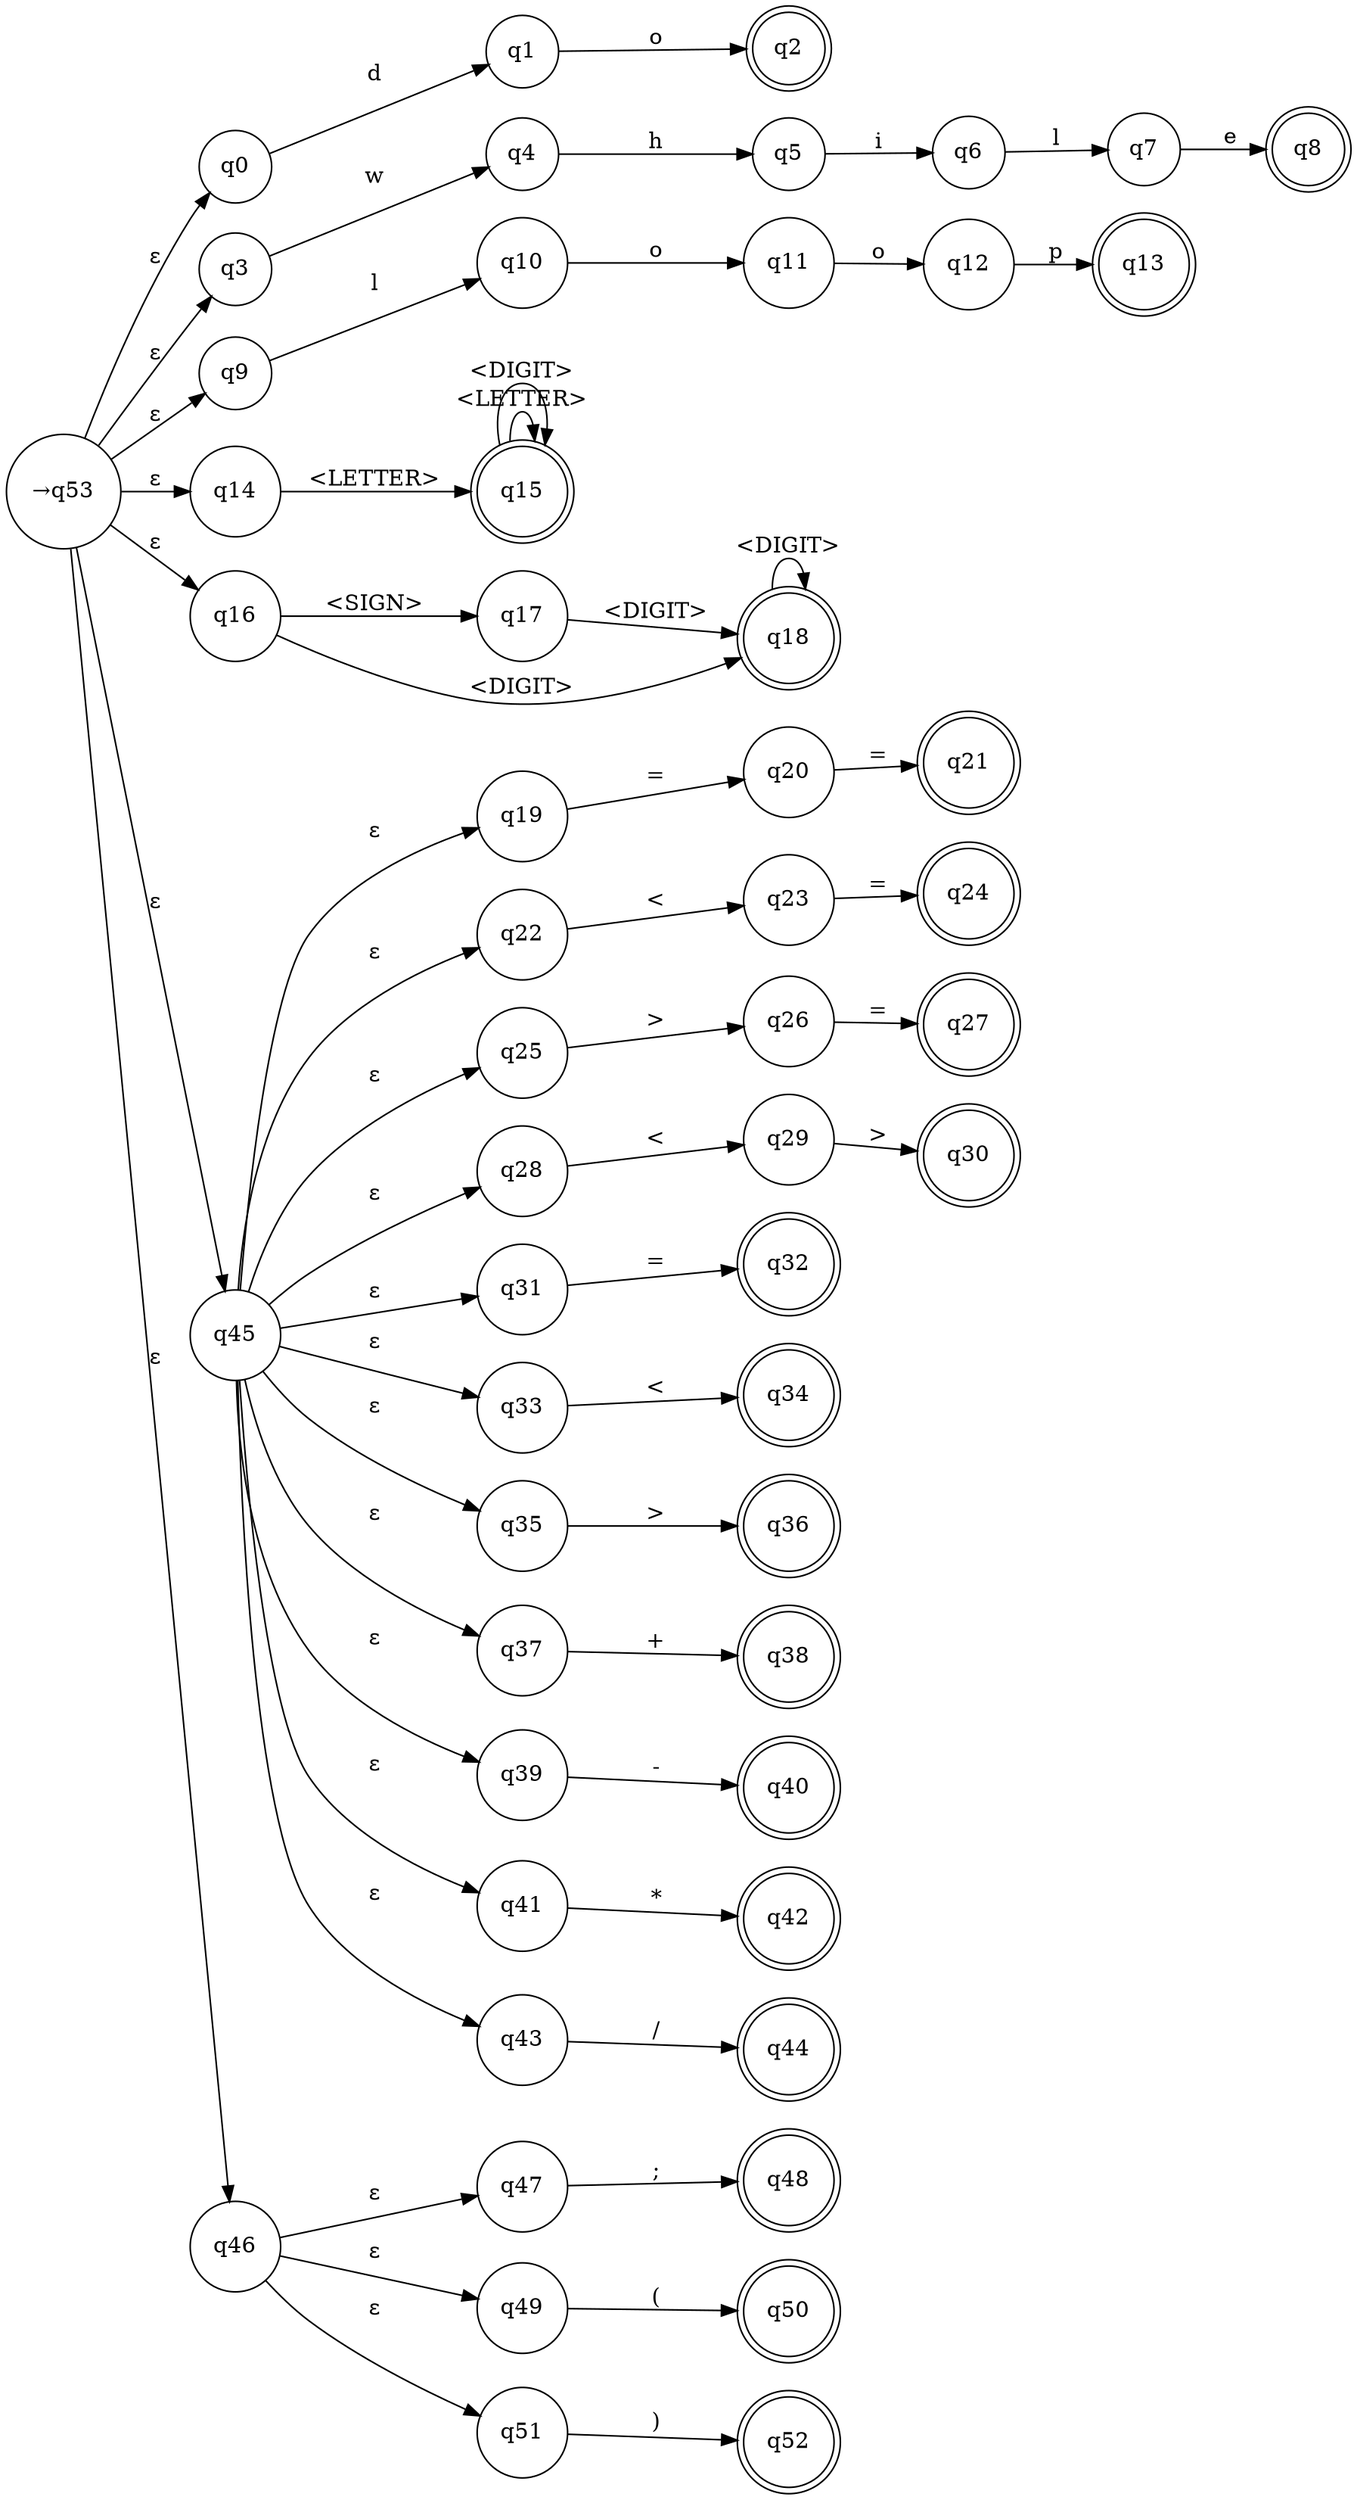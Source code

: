 // ε-nfa combined
digraph G {
  rankdir=LR;
  q0 [label="q0" shape=circle];
  q1 [label="q1" shape=circle];
  q2 [label="q2" shape=doublecircle];
  q3 [label="q3" shape=circle];
  q4 [label="q4" shape=circle];
  q5 [label="q5" shape=circle];
  q6 [label="q6" shape=circle];
  q7 [label="q7" shape=circle];
  q8 [label="q8" shape=doublecircle];
  q9 [label="q9" shape=circle];
  q10 [label="q10" shape=circle];
  q11 [label="q11" shape=circle];
  q12 [label="q12" shape=circle];
  q13 [label="q13" shape=doublecircle];
  q14 [label="q14" shape=circle];
  q15 [label="q15" shape=doublecircle];
  q16 [label="q16" shape=circle];
  q17 [label="q17" shape=circle];
  q18 [label="q18" shape=doublecircle];
  q19 [label="q19" shape=circle];
  q20 [label="q20" shape=circle];
  q21 [label="q21" shape=doublecircle];
  q22 [label="q22" shape=circle];
  q23 [label="q23" shape=circle];
  q24 [label="q24" shape=doublecircle];
  q25 [label="q25" shape=circle];
  q26 [label="q26" shape=circle];
  q27 [label="q27" shape=doublecircle];
  q28 [label="q28" shape=circle];
  q29 [label="q29" shape=circle];
  q30 [label="q30" shape=doublecircle];
  q31 [label="q31" shape=circle];
  q32 [label="q32" shape=doublecircle];
  q33 [label="q33" shape=circle];
  q34 [label="q34" shape=doublecircle];
  q35 [label="q35" shape=circle];
  q36 [label="q36" shape=doublecircle];
  q37 [label="q37" shape=circle];
  q38 [label="q38" shape=doublecircle];
  q39 [label="q39" shape=circle];
  q40 [label="q40" shape=doublecircle];
  q41 [label="q41" shape=circle];
  q42 [label="q42" shape=doublecircle];
  q43 [label="q43" shape=circle];
  q44 [label="q44" shape=doublecircle];
  q45 [label="q45" shape=circle];
  q46 [label="q46" shape=circle];
  q47 [label="q47" shape=circle];
  q48 [label="q48" shape=doublecircle];
  q49 [label="q49" shape=circle];
  q50 [label="q50" shape=doublecircle];
  q51 [label="q51" shape=circle];
  q52 [label="q52" shape=doublecircle];
  q53 [label="→q53" shape=circle];
  q0 -> q1 [label="d"];
  q1 -> q2 [label="o"];
  q3 -> q4 [label="w"];
  q4 -> q5 [label="h"];
  q5 -> q6 [label="i"];
  q6 -> q7 [label="l"];
  q7 -> q8 [label="e"];
  q9 -> q10 [label="l"];
  q10 -> q11 [label="o"];
  q11 -> q12 [label="o"];
  q12 -> q13 [label="p"];
  q14 -> q15 [label="<LETTER>"];
  q15 -> q15 [label="<LETTER>"];
  q15 -> q15 [label="<DIGIT>"];
  q16 -> q17 [label="<SIGN>"];
  q16 -> q18 [label="<DIGIT>"];
  q17 -> q18 [label="<DIGIT>"];
  q18 -> q18 [label="<DIGIT>"];
  q19 -> q20 [label="="];
  q20 -> q21 [label="="];
  q22 -> q23 [label="<"];
  q23 -> q24 [label="="];
  q25 -> q26 [label=">"];
  q26 -> q27 [label="="];
  q28 -> q29 [label="<"];
  q29 -> q30 [label=">"];
  q31 -> q32 [label="="];
  q33 -> q34 [label="<"];
  q35 -> q36 [label=">"];
  q37 -> q38 [label="+"];
  q39 -> q40 [label="-"];
  q41 -> q42 [label="*"];
  q43 -> q44 [label="/"];
  q45 -> q19 [label="ε"];
  q45 -> q22 [label="ε"];
  q45 -> q25 [label="ε"];
  q45 -> q28 [label="ε"];
  q45 -> q31 [label="ε"];
  q45 -> q33 [label="ε"];
  q45 -> q35 [label="ε"];
  q45 -> q37 [label="ε"];
  q45 -> q39 [label="ε"];
  q45 -> q41 [label="ε"];
  q45 -> q43 [label="ε"];
  q46 -> q47 [label="ε"];
  q46 -> q49 [label="ε"];
  q46 -> q51 [label="ε"];
  q47 -> q48 [label=";"];
  q49 -> q50 [label="("];
  q51 -> q52 [label=")"];
  q53 -> q0 [label="ε"];
  q53 -> q3 [label="ε"];
  q53 -> q9 [label="ε"];
  q53 -> q14 [label="ε"];
  q53 -> q16 [label="ε"];
  q53 -> q45 [label="ε"];
  q53 -> q46 [label="ε"];
}